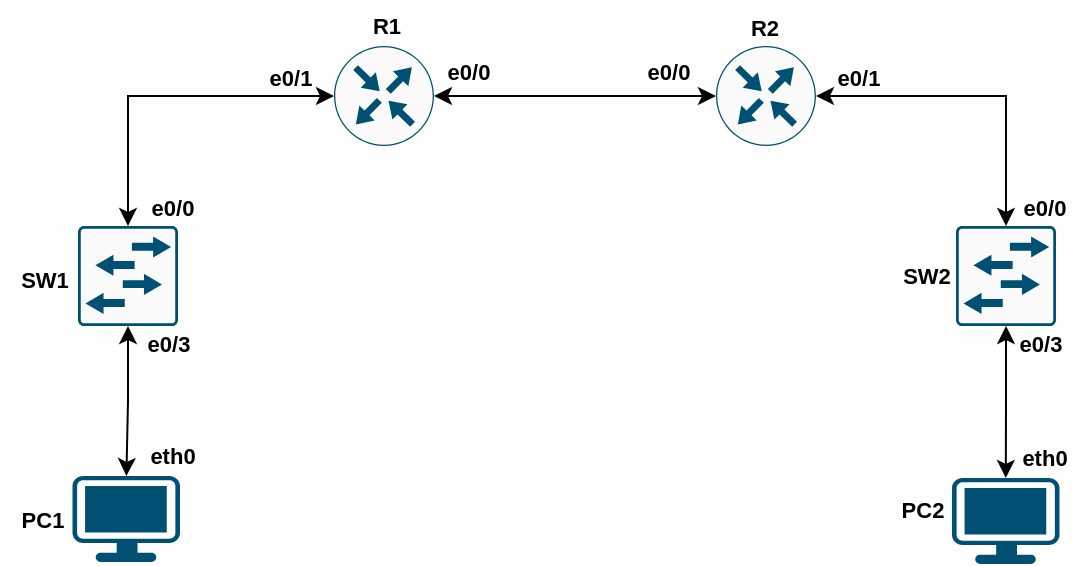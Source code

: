 <mxfile version="24.7.8">
  <diagram name="Страница — 1" id="pYfYR4Az4Z8yZZiv_Ekn">
    <mxGraphModel dx="1234" dy="1214" grid="1" gridSize="1" guides="1" tooltips="1" connect="1" arrows="1" fold="1" page="1" pageScale="1" pageWidth="1169" pageHeight="827" math="0" shadow="0">
      <root>
        <mxCell id="0" />
        <mxCell id="1" parent="0" />
        <mxCell id="Xpu01h1XXabChWLBzFqW-12" value="" style="edgeStyle=orthogonalEdgeStyle;shape=connector;rounded=0;orthogonalLoop=1;jettySize=auto;html=1;strokeColor=default;align=center;verticalAlign=middle;fontFamily=Helvetica;fontSize=11;fontColor=default;labelBackgroundColor=default;startArrow=classic;startFill=1;endArrow=classic;entryX=0;entryY=0.5;entryDx=0;entryDy=0;entryPerimeter=0;exitX=0.5;exitY=0;exitDx=0;exitDy=0;exitPerimeter=0;" edge="1" parent="1" source="Xpu01h1XXabChWLBzFqW-6" target="Xpu01h1XXabChWLBzFqW-7">
          <mxGeometry relative="1" as="geometry">
            <mxPoint x="395" y="380" as="targetPoint" />
          </mxGeometry>
        </mxCell>
        <mxCell id="Xpu01h1XXabChWLBzFqW-15" value="" style="edgeStyle=orthogonalEdgeStyle;shape=connector;rounded=0;orthogonalLoop=1;jettySize=auto;html=1;strokeColor=default;align=center;verticalAlign=middle;fontFamily=Helvetica;fontSize=11;fontColor=default;labelBackgroundColor=default;startArrow=classic;startFill=1;endArrow=classic;" edge="1" parent="1" source="Xpu01h1XXabChWLBzFqW-6" target="Xpu01h1XXabChWLBzFqW-8">
          <mxGeometry relative="1" as="geometry" />
        </mxCell>
        <mxCell id="Xpu01h1XXabChWLBzFqW-6" value="" style="sketch=0;points=[[0.015,0.015,0],[0.985,0.015,0],[0.985,0.985,0],[0.015,0.985,0],[0.25,0,0],[0.5,0,0],[0.75,0,0],[1,0.25,0],[1,0.5,0],[1,0.75,0],[0.75,1,0],[0.5,1,0],[0.25,1,0],[0,0.75,0],[0,0.5,0],[0,0.25,0]];verticalLabelPosition=bottom;html=1;verticalAlign=top;aspect=fixed;align=center;pointerEvents=1;shape=mxgraph.cisco19.rect;prIcon=l2_switch;fillColor=#FAFAFA;strokeColor=#005073;fontFamily=Helvetica;fontSize=11;fontColor=default;labelBackgroundColor=default;" vertex="1" parent="1">
          <mxGeometry x="265" y="359" width="50" height="50" as="geometry" />
        </mxCell>
        <mxCell id="Xpu01h1XXabChWLBzFqW-10" value="" style="edgeStyle=orthogonalEdgeStyle;shape=connector;rounded=0;orthogonalLoop=1;jettySize=auto;html=1;strokeColor=default;align=center;verticalAlign=middle;fontFamily=Helvetica;fontSize=11;fontColor=default;labelBackgroundColor=default;startArrow=classic;startFill=1;endArrow=classic;" edge="1" parent="1" source="Xpu01h1XXabChWLBzFqW-7" target="Xpu01h1XXabChWLBzFqW-9">
          <mxGeometry relative="1" as="geometry" />
        </mxCell>
        <mxCell id="Xpu01h1XXabChWLBzFqW-7" value="" style="sketch=0;points=[[0.5,0,0],[1,0.5,0],[0.5,1,0],[0,0.5,0],[0.145,0.145,0],[0.856,0.145,0],[0.855,0.856,0],[0.145,0.855,0]];verticalLabelPosition=bottom;html=1;verticalAlign=top;aspect=fixed;align=center;pointerEvents=1;shape=mxgraph.cisco19.rect;prIcon=router;fillColor=#FAFAFA;strokeColor=#005073;fontFamily=Helvetica;fontSize=11;fontColor=default;labelBackgroundColor=default;" vertex="1" parent="1">
          <mxGeometry x="393" y="269" width="50" height="50" as="geometry" />
        </mxCell>
        <mxCell id="Xpu01h1XXabChWLBzFqW-8" value="" style="points=[[0.03,0.03,0],[0.5,0,0],[0.97,0.03,0],[1,0.4,0],[0.97,0.745,0],[0.5,1,0],[0.03,0.745,0],[0,0.4,0]];verticalLabelPosition=bottom;sketch=0;html=1;verticalAlign=top;aspect=fixed;align=center;pointerEvents=1;shape=mxgraph.cisco19.workstation;fillColor=#005073;strokeColor=none;fontFamily=Helvetica;fontSize=11;fontColor=default;labelBackgroundColor=default;" vertex="1" parent="1">
          <mxGeometry x="262.25" y="484" width="53.75" height="43" as="geometry" />
        </mxCell>
        <mxCell id="Xpu01h1XXabChWLBzFqW-14" value="" style="edgeStyle=orthogonalEdgeStyle;shape=connector;rounded=0;orthogonalLoop=1;jettySize=auto;html=1;strokeColor=default;align=center;verticalAlign=middle;fontFamily=Helvetica;fontSize=11;fontColor=default;labelBackgroundColor=default;startArrow=classic;startFill=1;endArrow=classic;" edge="1" parent="1" source="Xpu01h1XXabChWLBzFqW-9" target="Xpu01h1XXabChWLBzFqW-13">
          <mxGeometry relative="1" as="geometry" />
        </mxCell>
        <mxCell id="Xpu01h1XXabChWLBzFqW-9" value="" style="sketch=0;points=[[0.5,0,0],[1,0.5,0],[0.5,1,0],[0,0.5,0],[0.145,0.145,0],[0.856,0.145,0],[0.855,0.856,0],[0.145,0.855,0]];verticalLabelPosition=bottom;html=1;verticalAlign=top;aspect=fixed;align=center;pointerEvents=1;shape=mxgraph.cisco19.rect;prIcon=router;fillColor=#FAFAFA;strokeColor=#005073;fontFamily=Helvetica;fontSize=11;fontColor=default;labelBackgroundColor=default;" vertex="1" parent="1">
          <mxGeometry x="584" y="269" width="50" height="50" as="geometry" />
        </mxCell>
        <mxCell id="Xpu01h1XXabChWLBzFqW-17" value="" style="edgeStyle=orthogonalEdgeStyle;shape=connector;rounded=0;orthogonalLoop=1;jettySize=auto;html=1;strokeColor=default;align=center;verticalAlign=middle;fontFamily=Helvetica;fontSize=11;fontColor=default;labelBackgroundColor=default;startArrow=classic;startFill=1;endArrow=classic;" edge="1" parent="1" source="Xpu01h1XXabChWLBzFqW-13" target="Xpu01h1XXabChWLBzFqW-16">
          <mxGeometry relative="1" as="geometry" />
        </mxCell>
        <mxCell id="Xpu01h1XXabChWLBzFqW-13" value="" style="sketch=0;points=[[0.015,0.015,0],[0.985,0.015,0],[0.985,0.985,0],[0.015,0.985,0],[0.25,0,0],[0.5,0,0],[0.75,0,0],[1,0.25,0],[1,0.5,0],[1,0.75,0],[0.75,1,0],[0.5,1,0],[0.25,1,0],[0,0.75,0],[0,0.5,0],[0,0.25,0]];verticalLabelPosition=bottom;html=1;verticalAlign=top;aspect=fixed;align=center;pointerEvents=1;shape=mxgraph.cisco19.rect;prIcon=l2_switch;fillColor=#FAFAFA;strokeColor=#005073;fontFamily=Helvetica;fontSize=11;fontColor=default;labelBackgroundColor=default;" vertex="1" parent="1">
          <mxGeometry x="704" y="359" width="50" height="50" as="geometry" />
        </mxCell>
        <mxCell id="Xpu01h1XXabChWLBzFqW-16" value="" style="points=[[0.03,0.03,0],[0.5,0,0],[0.97,0.03,0],[1,0.4,0],[0.97,0.745,0],[0.5,1,0],[0.03,0.745,0],[0,0.4,0]];verticalLabelPosition=bottom;sketch=0;html=1;verticalAlign=top;aspect=fixed;align=center;pointerEvents=1;shape=mxgraph.cisco19.workstation;fillColor=#005073;strokeColor=none;fontFamily=Helvetica;fontSize=11;fontColor=default;labelBackgroundColor=default;" vertex="1" parent="1">
          <mxGeometry x="702" y="485" width="53.75" height="43" as="geometry" />
        </mxCell>
        <mxCell id="Xpu01h1XXabChWLBzFqW-18" value="&lt;b&gt;e0/0&lt;/b&gt;" style="text;html=1;align=center;verticalAlign=middle;resizable=0;points=[];autosize=1;strokeColor=none;fillColor=none;fontFamily=Helvetica;fontSize=11;fontColor=default;labelBackgroundColor=default;" vertex="1" parent="1">
          <mxGeometry x="440" y="269" width="40" height="26" as="geometry" />
        </mxCell>
        <mxCell id="Xpu01h1XXabChWLBzFqW-19" value="&lt;b&gt;e0/0&lt;/b&gt;" style="text;html=1;align=center;verticalAlign=middle;resizable=0;points=[];autosize=1;strokeColor=none;fillColor=none;fontFamily=Helvetica;fontSize=11;fontColor=default;labelBackgroundColor=default;" vertex="1" parent="1">
          <mxGeometry x="540" y="269" width="40" height="26" as="geometry" />
        </mxCell>
        <mxCell id="Xpu01h1XXabChWLBzFqW-20" value="&lt;b&gt;e0/0&lt;/b&gt;" style="text;html=1;align=center;verticalAlign=middle;resizable=0;points=[];autosize=1;strokeColor=none;fillColor=none;fontFamily=Helvetica;fontSize=11;fontColor=default;labelBackgroundColor=default;" vertex="1" parent="1">
          <mxGeometry x="292" y="337" width="40" height="26" as="geometry" />
        </mxCell>
        <mxCell id="Xpu01h1XXabChWLBzFqW-21" value="&lt;b&gt;e0/0&lt;/b&gt;" style="text;html=1;align=center;verticalAlign=middle;resizable=0;points=[];autosize=1;strokeColor=none;fillColor=none;fontFamily=Helvetica;fontSize=11;fontColor=default;labelBackgroundColor=default;" vertex="1" parent="1">
          <mxGeometry x="728" y="337" width="40" height="26" as="geometry" />
        </mxCell>
        <mxCell id="Xpu01h1XXabChWLBzFqW-22" value="&lt;b&gt;e0/1&lt;/b&gt;" style="text;html=1;align=center;verticalAlign=middle;resizable=0;points=[];autosize=1;strokeColor=none;fillColor=none;fontFamily=Helvetica;fontSize=11;fontColor=default;labelBackgroundColor=default;" vertex="1" parent="1">
          <mxGeometry x="351" y="272" width="40" height="26" as="geometry" />
        </mxCell>
        <mxCell id="Xpu01h1XXabChWLBzFqW-23" value="&lt;b&gt;e0/1&lt;/b&gt;" style="text;html=1;align=center;verticalAlign=middle;resizable=0;points=[];autosize=1;strokeColor=none;fillColor=none;fontFamily=Helvetica;fontSize=11;fontColor=default;labelBackgroundColor=default;" vertex="1" parent="1">
          <mxGeometry x="635" y="272" width="40" height="26" as="geometry" />
        </mxCell>
        <mxCell id="Xpu01h1XXabChWLBzFqW-24" value="&lt;b&gt;e0/3&lt;/b&gt;" style="text;html=1;align=center;verticalAlign=middle;resizable=0;points=[];autosize=1;strokeColor=none;fillColor=none;fontFamily=Helvetica;fontSize=11;fontColor=default;labelBackgroundColor=default;" vertex="1" parent="1">
          <mxGeometry x="290" y="405" width="40" height="26" as="geometry" />
        </mxCell>
        <mxCell id="Xpu01h1XXabChWLBzFqW-25" value="&lt;b&gt;e0/3&lt;/b&gt;" style="text;html=1;align=center;verticalAlign=middle;resizable=0;points=[];autosize=1;strokeColor=none;fillColor=none;fontFamily=Helvetica;fontSize=11;fontColor=default;labelBackgroundColor=default;" vertex="1" parent="1">
          <mxGeometry x="726" y="405" width="40" height="26" as="geometry" />
        </mxCell>
        <mxCell id="Xpu01h1XXabChWLBzFqW-26" value="eth0" style="text;html=1;align=center;verticalAlign=middle;resizable=0;points=[];autosize=1;strokeColor=none;fillColor=none;fontFamily=Helvetica;fontSize=11;fontColor=default;labelBackgroundColor=default;fontStyle=1" vertex="1" parent="1">
          <mxGeometry x="292" y="461" width="40" height="26" as="geometry" />
        </mxCell>
        <mxCell id="Xpu01h1XXabChWLBzFqW-27" value="eth0" style="text;html=1;align=center;verticalAlign=middle;resizable=0;points=[];autosize=1;strokeColor=none;fillColor=none;fontFamily=Helvetica;fontSize=11;fontColor=default;labelBackgroundColor=default;fontStyle=1" vertex="1" parent="1">
          <mxGeometry x="728" y="462" width="40" height="26" as="geometry" />
        </mxCell>
        <mxCell id="Xpu01h1XXabChWLBzFqW-28" value="&lt;b&gt;PC1&lt;/b&gt;" style="text;html=1;align=center;verticalAlign=middle;resizable=0;points=[];autosize=1;strokeColor=none;fillColor=none;fontFamily=Helvetica;fontSize=11;fontColor=default;labelBackgroundColor=default;" vertex="1" parent="1">
          <mxGeometry x="227" y="493" width="40" height="26" as="geometry" />
        </mxCell>
        <mxCell id="Xpu01h1XXabChWLBzFqW-29" value="&lt;b&gt;PC2&lt;/b&gt;" style="text;html=1;align=center;verticalAlign=middle;resizable=0;points=[];autosize=1;strokeColor=none;fillColor=none;fontFamily=Helvetica;fontSize=11;fontColor=default;labelBackgroundColor=default;" vertex="1" parent="1">
          <mxGeometry x="667" y="488" width="40" height="26" as="geometry" />
        </mxCell>
        <mxCell id="Xpu01h1XXabChWLBzFqW-30" value="&lt;b&gt;SW1&lt;/b&gt;" style="text;html=1;align=center;verticalAlign=middle;resizable=0;points=[];autosize=1;strokeColor=none;fillColor=none;fontFamily=Helvetica;fontSize=11;fontColor=default;labelBackgroundColor=default;" vertex="1" parent="1">
          <mxGeometry x="226" y="373" width="43" height="26" as="geometry" />
        </mxCell>
        <mxCell id="Xpu01h1XXabChWLBzFqW-31" value="&lt;b&gt;SW2&lt;/b&gt;" style="text;html=1;align=center;verticalAlign=middle;resizable=0;points=[];autosize=1;strokeColor=none;fillColor=none;fontFamily=Helvetica;fontSize=11;fontColor=default;labelBackgroundColor=default;" vertex="1" parent="1">
          <mxGeometry x="667" y="371" width="43" height="26" as="geometry" />
        </mxCell>
        <mxCell id="Xpu01h1XXabChWLBzFqW-32" value="&lt;b&gt;R1&lt;/b&gt;" style="text;html=1;align=center;verticalAlign=middle;resizable=0;points=[];autosize=1;strokeColor=none;fillColor=none;fontFamily=Helvetica;fontSize=11;fontColor=default;labelBackgroundColor=default;" vertex="1" parent="1">
          <mxGeometry x="402" y="246" width="33" height="26" as="geometry" />
        </mxCell>
        <mxCell id="Xpu01h1XXabChWLBzFqW-33" value="&lt;b&gt;R2&lt;/b&gt;" style="text;html=1;align=center;verticalAlign=middle;resizable=0;points=[];autosize=1;strokeColor=none;fillColor=none;fontFamily=Helvetica;fontSize=11;fontColor=default;labelBackgroundColor=default;" vertex="1" parent="1">
          <mxGeometry x="591" y="247" width="33" height="26" as="geometry" />
        </mxCell>
      </root>
    </mxGraphModel>
  </diagram>
</mxfile>
